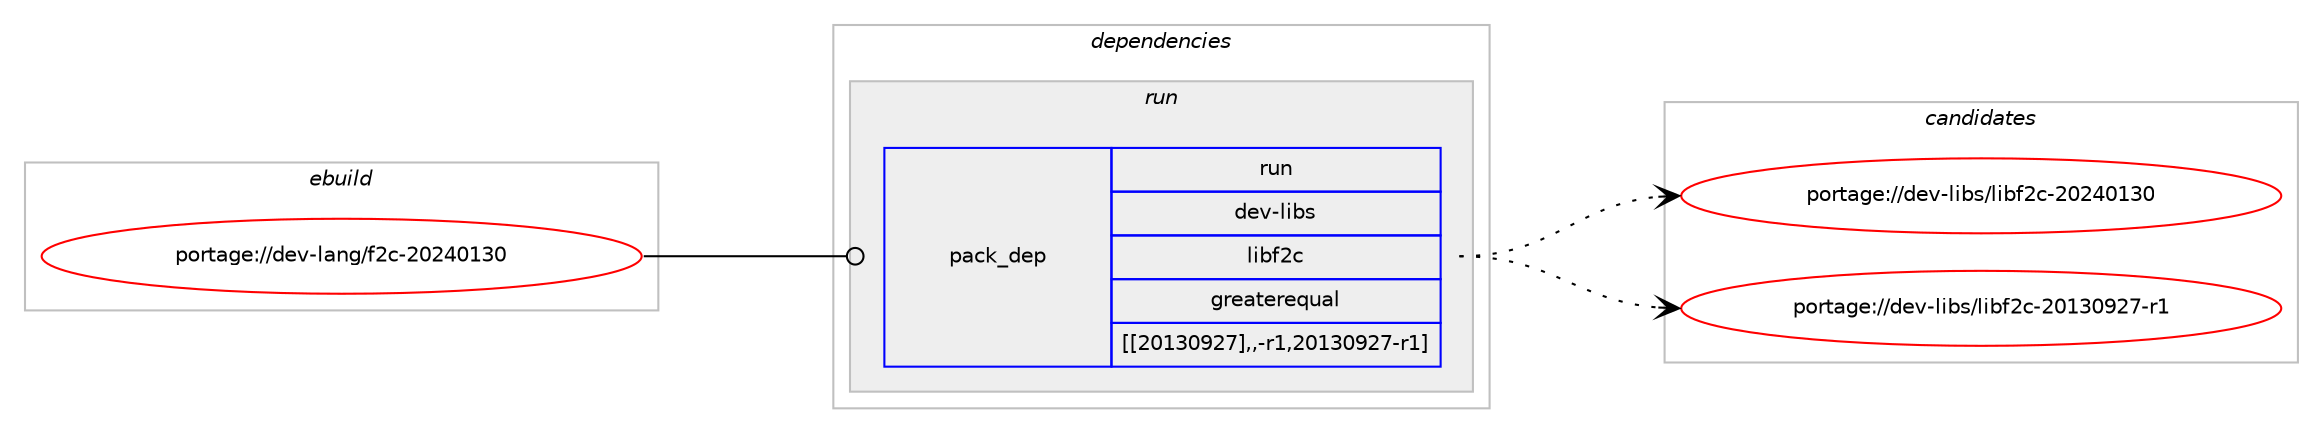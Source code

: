 digraph prolog {

# *************
# Graph options
# *************

newrank=true;
concentrate=true;
compound=true;
graph [rankdir=LR,fontname=Helvetica,fontsize=10,ranksep=1.5];#, ranksep=2.5, nodesep=0.2];
edge  [arrowhead=vee];
node  [fontname=Helvetica,fontsize=10];

# **********
# The ebuild
# **********

subgraph cluster_leftcol {
color=gray;
label=<<i>ebuild</i>>;
id [label="portage://dev-lang/f2c-20240130", color=red, width=4, href="../dev-lang/f2c-20240130.svg"];
}

# ****************
# The dependencies
# ****************

subgraph cluster_midcol {
color=gray;
label=<<i>dependencies</i>>;
subgraph cluster_compile {
fillcolor="#eeeeee";
style=filled;
label=<<i>compile</i>>;
}
subgraph cluster_compileandrun {
fillcolor="#eeeeee";
style=filled;
label=<<i>compile and run</i>>;
}
subgraph cluster_run {
fillcolor="#eeeeee";
style=filled;
label=<<i>run</i>>;
subgraph pack74989 {
dependency99305 [label=<<TABLE BORDER="0" CELLBORDER="1" CELLSPACING="0" CELLPADDING="4" WIDTH="220"><TR><TD ROWSPAN="6" CELLPADDING="30">pack_dep</TD></TR><TR><TD WIDTH="110">run</TD></TR><TR><TD>dev-libs</TD></TR><TR><TD>libf2c</TD></TR><TR><TD>greaterequal</TD></TR><TR><TD>[[20130927],,-r1,20130927-r1]</TD></TR></TABLE>>, shape=none, color=blue];
}
id:e -> dependency99305:w [weight=20,style="solid",arrowhead="odot"];
}
}

# **************
# The candidates
# **************

subgraph cluster_choices {
rank=same;
color=gray;
label=<<i>candidates</i>>;

subgraph choice74989 {
color=black;
nodesep=1;
choice100101118451081059811547108105981025099455048505248495148 [label="portage://dev-libs/libf2c-20240130", color=red, width=4,href="../dev-libs/libf2c-20240130.svg"];
choice1001011184510810598115471081059810250994550484951485750554511449 [label="portage://dev-libs/libf2c-20130927-r1", color=red, width=4,href="../dev-libs/libf2c-20130927-r1.svg"];
dependency99305:e -> choice100101118451081059811547108105981025099455048505248495148:w [style=dotted,weight="100"];
dependency99305:e -> choice1001011184510810598115471081059810250994550484951485750554511449:w [style=dotted,weight="100"];
}
}

}
